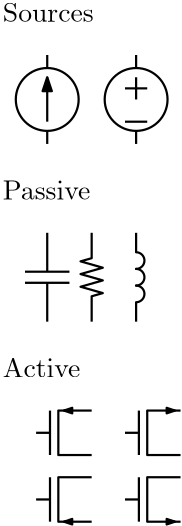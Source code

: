 <?xml version="1.0"?>
<!DOCTYPE ipe SYSTEM "ipe.dtd">
<ipe version="70218" creator="Ipe 7.2.24">
<info created="D:20210526213729" modified="D:20210612102124"/>
<ipestyle name="basic">
<symbol name="arrow/arc(spx)">
<path stroke="sym-stroke" fill="sym-stroke" pen="sym-pen">
0 0 m
-1 0.333 l
-1 -0.333 l
h
</path>
</symbol>
<symbol name="arrow/farc(spx)">
<path stroke="sym-stroke" fill="white" pen="sym-pen">
0 0 m
-1 0.333 l
-1 -0.333 l
h
</path>
</symbol>
<symbol name="arrow/ptarc(spx)">
<path stroke="sym-stroke" fill="sym-stroke" pen="sym-pen">
0 0 m
-1 0.333 l
-0.8 0 l
-1 -0.333 l
h
</path>
</symbol>
<symbol name="arrow/fptarc(spx)">
<path stroke="sym-stroke" fill="white" pen="sym-pen">
0 0 m
-1 0.333 l
-0.8 0 l
-1 -0.333 l
h
</path>
</symbol>
<symbol name="mark/circle(sx)" transformations="translations">
<path fill="sym-stroke">
0.6 0 0 0.6 0 0 e
0.4 0 0 0.4 0 0 e
</path>
</symbol>
<symbol name="mark/disk(sx)" transformations="translations">
<path fill="sym-stroke">
0.6 0 0 0.6 0 0 e
</path>
</symbol>
<symbol name="mark/fdisk(sfx)" transformations="translations">
<group>
<path fill="sym-fill">
0.5 0 0 0.5 0 0 e
</path>
<path fill="sym-stroke" fillrule="eofill">
0.6 0 0 0.6 0 0 e
0.4 0 0 0.4 0 0 e
</path>
</group>
</symbol>
<symbol name="mark/box(sx)" transformations="translations">
<path fill="sym-stroke" fillrule="eofill">
-0.6 -0.6 m
0.6 -0.6 l
0.6 0.6 l
-0.6 0.6 l
h
-0.4 -0.4 m
0.4 -0.4 l
0.4 0.4 l
-0.4 0.4 l
h
</path>
</symbol>
<symbol name="mark/square(sx)" transformations="translations">
<path fill="sym-stroke">
-0.6 -0.6 m
0.6 -0.6 l
0.6 0.6 l
-0.6 0.6 l
h
</path>
</symbol>
<symbol name="mark/fsquare(sfx)" transformations="translations">
<group>
<path fill="sym-fill">
-0.5 -0.5 m
0.5 -0.5 l
0.5 0.5 l
-0.5 0.5 l
h
</path>
<path fill="sym-stroke" fillrule="eofill">
-0.6 -0.6 m
0.6 -0.6 l
0.6 0.6 l
-0.6 0.6 l
h
-0.4 -0.4 m
0.4 -0.4 l
0.4 0.4 l
-0.4 0.4 l
h
</path>
</group>
</symbol>
<symbol name="mark/cross(sx)" transformations="translations">
<group>
<path fill="sym-stroke">
-0.43 -0.57 m
0.57 0.43 l
0.43 0.57 l
-0.57 -0.43 l
h
</path>
<path fill="sym-stroke">
-0.43 0.57 m
0.57 -0.43 l
0.43 -0.57 l
-0.57 0.43 l
h
</path>
</group>
</symbol>
<symbol name="arrow/fnormal(spx)">
<path stroke="sym-stroke" fill="white" pen="sym-pen">
0 0 m
-1 0.333 l
-1 -0.333 l
h
</path>
</symbol>
<symbol name="arrow/pointed(spx)">
<path stroke="sym-stroke" fill="sym-stroke" pen="sym-pen">
0 0 m
-1 0.333 l
-0.8 0 l
-1 -0.333 l
h
</path>
</symbol>
<symbol name="arrow/fpointed(spx)">
<path stroke="sym-stroke" fill="white" pen="sym-pen">
0 0 m
-1 0.333 l
-0.8 0 l
-1 -0.333 l
h
</path>
</symbol>
<symbol name="arrow/linear(spx)">
<path stroke="sym-stroke" pen="sym-pen">
-1 0.333 m
0 0 l
-1 -0.333 l
</path>
</symbol>
<symbol name="arrow/fdouble(spx)">
<path stroke="sym-stroke" fill="white" pen="sym-pen">
0 0 m
-1 0.333 l
-1 -0.333 l
h
-1 0 m
-2 0.333 l
-2 -0.333 l
h
</path>
</symbol>
<symbol name="arrow/double(spx)">
<path stroke="sym-stroke" fill="sym-stroke" pen="sym-pen">
0 0 m
-1 0.333 l
-1 -0.333 l
h
-1 0 m
-2 0.333 l
-2 -0.333 l
h
</path>
</symbol>
<symbol name="arrow/mid-normal(spx)">
<path stroke="sym-stroke" fill="sym-stroke" pen="sym-pen">
0.5 0 m
-0.5 0.333 l
-0.5 -0.333 l
h
</path>
</symbol>
<symbol name="arrow/mid-fnormal(spx)">
<path stroke="sym-stroke" fill="white" pen="sym-pen">
0.5 0 m
-0.5 0.333 l
-0.5 -0.333 l
h
</path>
</symbol>
<symbol name="arrow/mid-pointed(spx)">
<path stroke="sym-stroke" fill="sym-stroke" pen="sym-pen">
0.5 0 m
-0.5 0.333 l
-0.3 0 l
-0.5 -0.333 l
h
</path>
</symbol>
<symbol name="arrow/mid-fpointed(spx)">
<path stroke="sym-stroke" fill="white" pen="sym-pen">
0.5 0 m
-0.5 0.333 l
-0.3 0 l
-0.5 -0.333 l
h
</path>
</symbol>
<symbol name="arrow/mid-double(spx)">
<path stroke="sym-stroke" fill="sym-stroke" pen="sym-pen">
1 0 m
0 0.333 l
0 -0.333 l
h
0 0 m
-1 0.333 l
-1 -0.333 l
h
</path>
</symbol>
<symbol name="arrow/mid-fdouble(spx)">
<path stroke="sym-stroke" fill="white" pen="sym-pen">
1 0 m
0 0.333 l
0 -0.333 l
h
0 0 m
-1 0.333 l
-1 -0.333 l
h
</path>
</symbol>
<anglesize name="22.5 deg" value="22.5"/>
<anglesize name="30 deg" value="30"/>
<anglesize name="45 deg" value="45"/>
<anglesize name="60 deg" value="60"/>
<anglesize name="90 deg" value="90"/>
<arrowsize name="large" value="10"/>
<arrowsize name="small" value="5"/>
<arrowsize name="tiny" value="3"/>
<color name="blue" value="0 0 1"/>
<color name="brown" value="0.647 0.165 0.165"/>
<color name="darkblue" value="0 0 0.545"/>
<color name="darkcyan" value="0 0.545 0.545"/>
<color name="darkgray" value="0.663"/>
<color name="darkgreen" value="0 0.392 0"/>
<color name="darkmagenta" value="0.545 0 0.545"/>
<color name="darkorange" value="1 0.549 0"/>
<color name="darkred" value="0.545 0 0"/>
<color name="gold" value="1 0.843 0"/>
<color name="gray" value="0.745"/>
<color name="green" value="0 1 0"/>
<color name="lightblue" value="0.678 0.847 0.902"/>
<color name="lightcyan" value="0.878 1 1"/>
<color name="lightgray" value="0.827"/>
<color name="lightgreen" value="0.565 0.933 0.565"/>
<color name="lightyellow" value="1 1 0.878"/>
<color name="navy" value="0 0 0.502"/>
<color name="orange" value="1 0.647 0"/>
<color name="pink" value="1 0.753 0.796"/>
<color name="purple" value="0.627 0.125 0.941"/>
<color name="red" value="1 0 0"/>
<color name="seagreen" value="0.18 0.545 0.341"/>
<color name="turquoise" value="0.251 0.878 0.816"/>
<color name="violet" value="0.933 0.51 0.933"/>
<color name="yellow" value="1 1 0"/>
<dashstyle name="dash dot dotted" value="[4 2 1 2 1 2] 0"/>
<dashstyle name="dash dotted" value="[4 2 1 2] 0"/>
<dashstyle name="dashed" value="[4] 0"/>
<dashstyle name="dotted" value="[1 3] 0"/>
<gridsize name="10 pts (~3.5 mm)" value="10"/>
<gridsize name="14 pts (~5 mm)" value="14"/>
<gridsize name="16 pts (~6 mm)" value="16"/>
<gridsize name="20 pts (~7 mm)" value="20"/>
<gridsize name="28 pts (~10 mm)" value="28"/>
<gridsize name="32 pts (~12 mm)" value="32"/>
<gridsize name="4 pts" value="4"/>
<gridsize name="56 pts (~20 mm)" value="56"/>
<gridsize name="8 pts (~3 mm)" value="8"/>
<opacity name="10%" value="0.1"/>
<opacity name="30%" value="0.3"/>
<opacity name="50%" value="0.5"/>
<opacity name="75%" value="0.75"/>
<pen name="fat" value="1.2"/>
<pen name="heavier" value="0.8"/>
<pen name="ultrafat" value="2"/>
<symbolsize name="large" value="5"/>
<symbolsize name="small" value="2"/>
<symbolsize name="tiny" value="1.1"/>
<textsize name="Huge" value="\Huge"/>
<textsize name="LARGE" value="\LARGE"/>
<textsize name="Large" value="\Large"/>
<textsize name="footnote" value="\footnotesize"/>
<textsize name="huge" value="\huge"/>
<textsize name="large" value="\large"/>
<textsize name="small" value="\small"/>
<textsize name="tiny" value="\tiny"/>
<textstyle name="center" begin="\begin{center}" end="\end{center}"/>
<textstyle name="item" begin="\begin{itemize}\item{}" end="\end{itemize}"/>
<textstyle name="itemize" begin="\begin{itemize}" end="\end{itemize}"/>
<tiling name="falling" angle="-60" step="4" width="1"/>
<tiling name="rising" angle="30" step="4" width="1"/>
</ipestyle>
<ipestyle name="circuits">
<symbol name="Sources/VDC">
<path matrix="0 1 -1 0 592 -228" stroke="black" pen="1" join="0">
228 600 m
228 584 l
236 616 m
236 568 l
208 592 m
228 592 l
236 592 m
256 592 l
</path>
</symbol>
<symbol name="Components/battery">
<path matrix="0 1 -1 0 592 -228" stroke="black" pen="1" join="0">
228 600 m
228 584 l
236 616 m
236 568 l
208 592 m
228 592 l
236 592 m
256 592 l
</path>
</symbol>
<symbol name="Components/mos">
<group>
<path stroke="black">
288 720 m
288 712 l
280 712 l
</path>
<path matrix="1 0 0 1 0 -4" stroke="black">
288 684 m
288 692 l
280 692 l
</path>
<path matrix="1 0 0 1.16667 0 -119.333" stroke="black" pen="1.4">
280 716 m
280 688 l
</path>
<path matrix="1 0 0 1.2 0 -142.4" stroke="black" pen="1.4">
276 712 m
276 692 l
</path>
<path stroke="black" pen="0.7">
276 700 m
268 700 l
</path>
</group>
</symbol>
</ipestyle>
<page>
<layer name="alpha"/>
<view layers="alpha" active="alpha"/>
<group layer="alpha" matrix="1 0 0 1 -192 112">
<path matrix="1 0 0 1 48 -4" stroke="black" pen="heavier">
220 680 m
228 680 l
</path>
<path matrix="1 0 0 1 48 -4" stroke="black" pen="heavier">
224 676 m
224 684 l
</path>
<path matrix="1 0 0 1 48 4" stroke="black" pen="heavier">
228 660 m
220 660 l
</path>
<path stroke="black" pen="heavier">
11.3137 0 0 11.3137 272 672 e
</path>
<path stroke="black" pen="heavier">
272 683 m
272 688 l
</path>
<path stroke="black" pen="heavier">
272 661 m
272 656 l
</path>
</group>
<group matrix="1 0 0 1 -192 112">
<path matrix="1 0 0 1 -32 0" stroke="black" pen="heavier">
11.3137 0 0 11.3137 272 672 e
</path>
<path matrix="1 0 0 1 -32 0" stroke="black" pen="heavier">
272 683 m
272 688 l
</path>
<path matrix="1 0 0 1 -32 0" stroke="black" pen="heavier">
272 661 m
272 656 l
</path>
<path stroke="black" pen="heavier" arrow="normal/small">
240 664 m
240 680 l
</path>
</group>
<text matrix="1 0 0 1 0 12" transformations="translations" pos="32 800" stroke="black" type="label" width="32.738" height="6.808" depth="0" valign="baseline">Sources</text>
<text matrix="1 0 0 1 0 -52" transformations="translations" pos="32 800" stroke="black" type="label" width="31.521" height="6.808" depth="0" valign="baseline">Passive</text>
<group>
<path matrix="1 0 0 1 -256 44" stroke="black" pen="heavier">
296 678 m
312 678 l
</path>
<path matrix="1 0 0 1 -256 48" stroke="black" pen="heavier">
296 670 m
312 670 l
</path>
<path matrix="1 0 0 1 -256 48" stroke="black" pen="heavier">
304 674 m
304 688 l
</path>
<path matrix="1 0 0 1 -256 48" stroke="black" pen="heavier">
304 670 m
304 656 l
</path>
</group>
<text matrix="1 0 0 1 0 -116" transformations="translations" pos="32 800" stroke="black" type="label" width="27.951" height="6.808" depth="0" valign="baseline">Active</text>
<path matrix="1 0 0 1.14286 -16 -100.571" stroke="black" pen="heavier">
80 704 m
80 712 l
84 713 l
76 715 l
84 717 l
76 719 l
84 721 l
76 723 l
80 724 l
80 732 l
</path>
<group matrix="1 0 0 1 -16 0">
<path matrix="1 0 0 0.5 0 356" stroke="black" pen="heavier" cap="1" join="1">
96 724 m
3 0 0 6 96 728 96 732 a
</path>
<path matrix="1 0 0 0.5 0 350" stroke="black" pen="heavier" cap="1" join="1">
96 724 m
3 0 0 6 96 728 96 732 a
</path>
<path matrix="1 0 0 0.5 0 362" stroke="black" pen="heavier" cap="1">
96 724 m
3 0 0 6 96 728 96 732 a
</path>
<path stroke="black" pen="heavier" cap="0">
96 729 m
96 736 l
</path>
<path stroke="black" pen="heavier">
96 711 m
96 704 l
</path>
</group>
<group matrix="1 0 0 1 0 -8">
<path matrix="1 0 0 1 -15 0" stroke="black" pen="heavier">
64 680 m
64 664 l
</path>
<path matrix="1 0 0 0.666667 -16 226.667" stroke="black" pen="heavier" rarrow="normal/tiny">
70 680 m
80 680 l
</path>
<path matrix="1 0 0 0.666667 0 224" stroke="black" pen="heavier">
49 672 m
44 672 l
</path>
<path stroke="black" pen="heavier">
64 664 m
52 664 l
52 680 l
56 680 l
</path>
</group>
<group matrix="1 0 0 -1 0 1312">
<path matrix="1 0 0 1 -15 0" stroke="black" pen="heavier">
64 680 m
64 664 l
</path>
<path matrix="1 0 0 0.666667 -16 226.667" stroke="black" pen="heavier" rarrow="normal/tiny">
70 680 m
80 680 l
</path>
<path matrix="1 0 0 0.666667 0 224" stroke="black" pen="heavier">
49 672 m
44 672 l
</path>
<path stroke="black" pen="heavier">
64 664 m
52 664 l
52 680 l
56 680 l
</path>
</group>
<group matrix="1 0 0 1 0 -8">
<path matrix="1 0 0 1 17 0" stroke="black" pen="heavier">
64 680 m
64 664 l
</path>
<path matrix="1 0 0 0.666667 32 224" stroke="black" pen="heavier">
49 672 m
44 672 l
</path>
<path stroke="black" pen="heavier" rarrow="normal/tiny">
94 680 m
84 680 l
84 664 l
96 664 l
</path>
<path stroke="black" pen="heavier">
96 680 m
92 680 l
</path>
</group>
<group matrix="1 0 0 -1 0 1312">
<path matrix="1 0 0 1 17 0" stroke="black" pen="heavier">
64 680 m
64 664 l
</path>
<path matrix="1 0 0 0.666667 32 224" stroke="black" pen="heavier">
49 672 m
44 672 l
</path>
<path stroke="black" pen="heavier" rarrow="normal/tiny">
94 680 m
84 680 l
84 664 l
96 664 l
</path>
<path stroke="black" pen="heavier">
96 680 m
92 680 l
</path>
</group>
</page>
</ipe>
